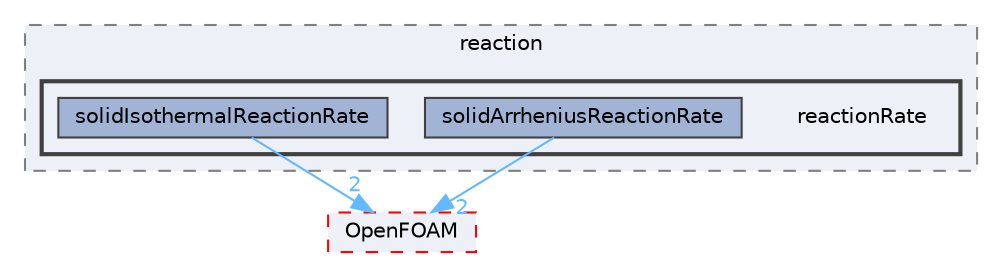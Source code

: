 digraph "src/thermophysicalModels/solidSpecie/reaction/reactionRate"
{
 // LATEX_PDF_SIZE
  bgcolor="transparent";
  edge [fontname=Helvetica,fontsize=10,labelfontname=Helvetica,labelfontsize=10];
  node [fontname=Helvetica,fontsize=10,shape=box,height=0.2,width=0.4];
  compound=true
  subgraph clusterdir_7ee6e88849bd7d447ad0cb8084db3903 {
    graph [ bgcolor="#edf0f7", pencolor="grey50", label="reaction", fontname=Helvetica,fontsize=10 style="filled,dashed", URL="dir_7ee6e88849bd7d447ad0cb8084db3903.html",tooltip=""]
  subgraph clusterdir_9b6f739af20fa7216c293267b3b19ae9 {
    graph [ bgcolor="#edf0f7", pencolor="grey25", label="", fontname=Helvetica,fontsize=10 style="filled,bold", URL="dir_9b6f739af20fa7216c293267b3b19ae9.html",tooltip=""]
    dir_9b6f739af20fa7216c293267b3b19ae9 [shape=plaintext, label="reactionRate"];
  dir_adfb2d95fb4761194fe2d0582ecb0b13 [label="solidArrheniusReactionRate", fillcolor="#a2b4d6", color="grey25", style="filled", URL="dir_adfb2d95fb4761194fe2d0582ecb0b13.html",tooltip=""];
  dir_5aeca8085ef4904022f5902e338202fb [label="solidIsothermalReactionRate", fillcolor="#a2b4d6", color="grey25", style="filled", URL="dir_5aeca8085ef4904022f5902e338202fb.html",tooltip=""];
  }
  }
  dir_c5473ff19b20e6ec4dfe5c310b3778a8 [label="OpenFOAM", fillcolor="#edf0f7", color="red", style="filled,dashed", URL="dir_c5473ff19b20e6ec4dfe5c310b3778a8.html",tooltip=""];
  dir_adfb2d95fb4761194fe2d0582ecb0b13->dir_c5473ff19b20e6ec4dfe5c310b3778a8 [headlabel="2", labeldistance=1.5 headhref="dir_003619_002695.html" href="dir_003619_002695.html" color="steelblue1" fontcolor="steelblue1"];
  dir_5aeca8085ef4904022f5902e338202fb->dir_c5473ff19b20e6ec4dfe5c310b3778a8 [headlabel="2", labeldistance=1.5 headhref="dir_003635_002695.html" href="dir_003635_002695.html" color="steelblue1" fontcolor="steelblue1"];
}
